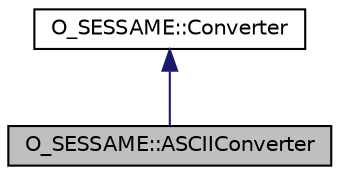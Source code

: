 digraph "O_SESSAME::ASCIIConverter"
{
 // LATEX_PDF_SIZE
  edge [fontname="Helvetica",fontsize="10",labelfontname="Helvetica",labelfontsize="10"];
  node [fontname="Helvetica",fontsize="10",shape=record];
  Node1 [label="O_SESSAME::ASCIIConverter",height=0.2,width=0.4,color="black", fillcolor="grey75", style="filled", fontcolor="black",tooltip="Class for importing and exporting data to ASCII."];
  Node2 -> Node1 [dir="back",color="midnightblue",fontsize="10",style="solid",fontname="Helvetica"];
  Node2 [label="O_SESSAME::Converter",height=0.2,width=0.4,color="black", fillcolor="white", style="filled",URL="$classO__SESSAME_1_1Converter.html",tooltip="Class interface for importing and exporting data to various external formats."];
}
